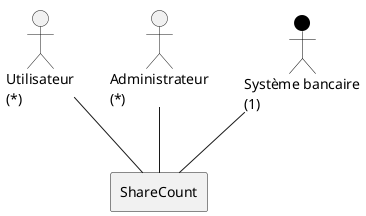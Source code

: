 @startuml "Diagramme de contexte statique"

skinparam actor {
BackgroundColor<< externe >> Black
BorderColor<< externe >> Black
StereotypeFontSize<< externe >> 0
}

actor "Utilisateur\n(*)" as User

actor "Administrateur\n(*)" as Admin

actor "Système bancaire\n(1)" << externe >> as SB

rectangle "ShareCount" as SC

User -- SC
Admin -- SC
SB -- SC

@enduml
